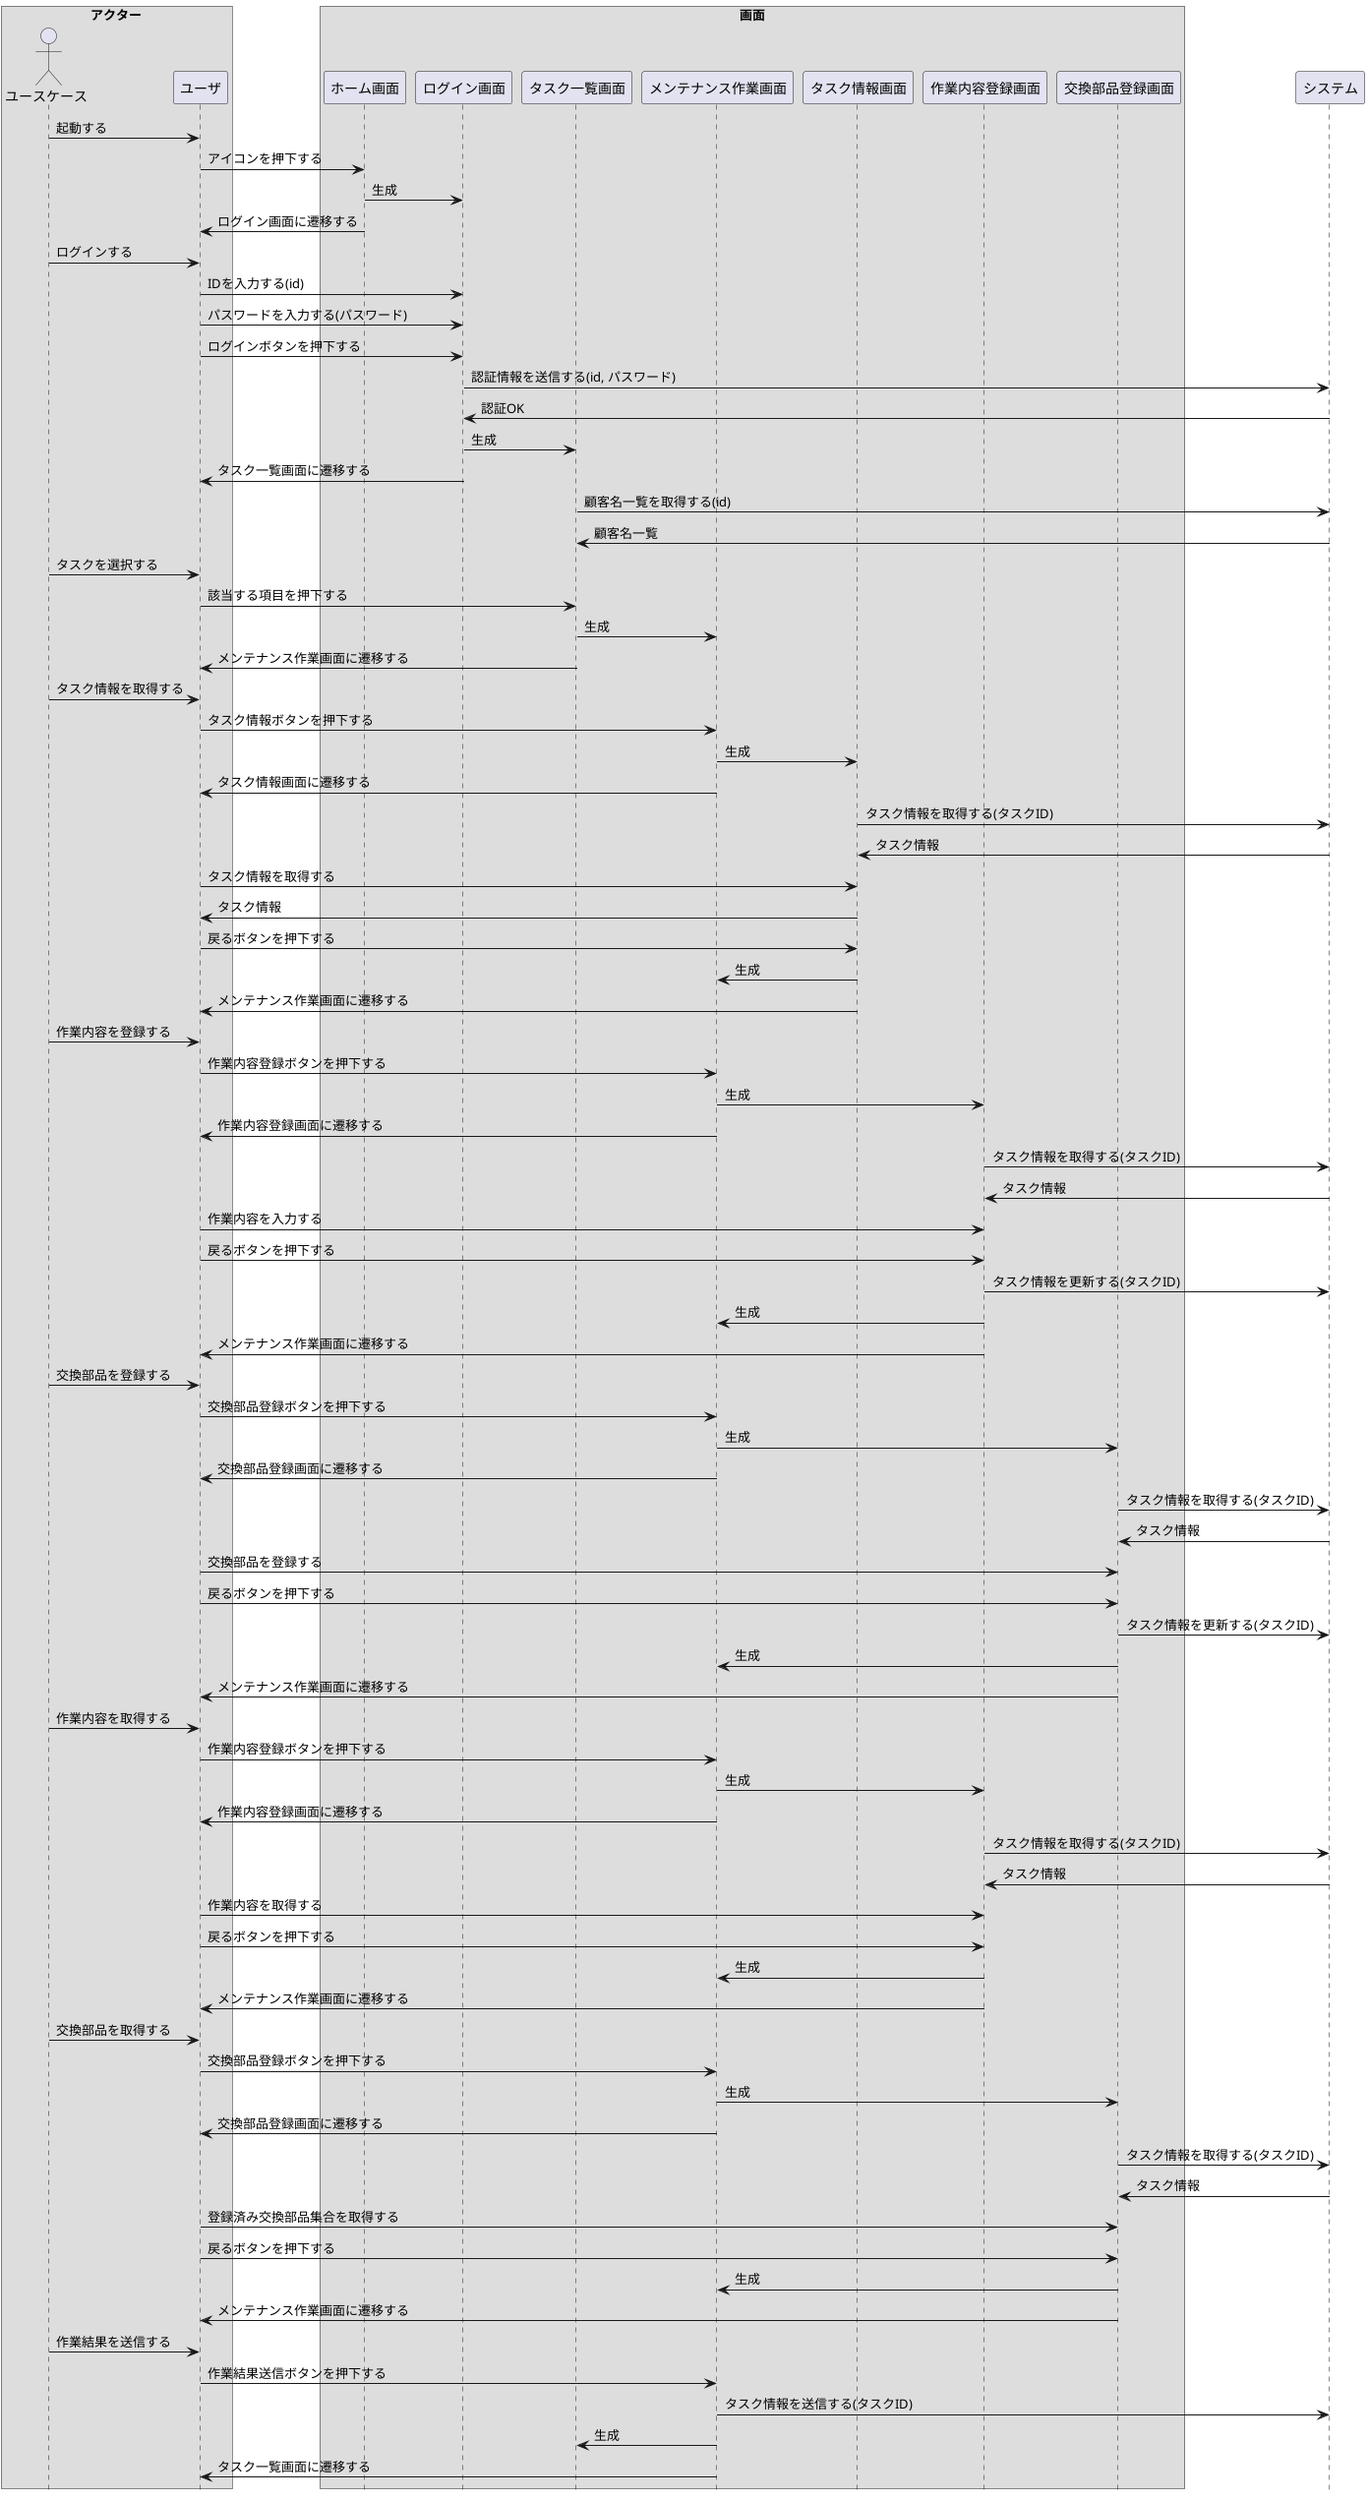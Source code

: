 @startuml
'scale 2

hide footbox

actor ユースケース

Box "アクター"
  participant ユースケース
  participant ユーザ
end box

Box "画面"
  participant ホーム画面
  participant ログイン画面
  participant タスク一覧画面
  participant メンテナンス作業画面
  participant タスク情報画面
  participant 作業内容登録画面
  participant 交換部品登録画面
end box

participant "システム"

'ユースケース.基本シナリオを実行する
'ユーザ.起動する
'ホーム画面.アイコンを押下する
'ホーム画面.ログイン画面に遷移する

ユースケース -> ユーザ : 起動する
  ユーザ -> ホーム画面 : アイコンを押下する
    ホーム画面 -> ログイン画面 : 生成
  ユーザ <- ホーム画面 : ログイン画面に遷移する

'ユーザ.ログインする
'ログイン画面.IDを入力する
'ログイン画面.パスワードを入力する
'ログイン画面.ログインボタンを押下する
'ログイン画面.タスク一覧画面に遷移する
'システム.顧客名一覧を返す
'システム.顧客名一覧

ユースケース -> ユーザ : ログインする
  ユーザ -> ログイン画面 : IDを入力する(id)
  ユーザ -> ログイン画面 : パスワードを入力する(パスワード)
  ユーザ -> ログイン画面 : ログインボタンを押下する
    ログイン画面 -> システム : 認証情報を送信する(id, パスワード)
    ログイン画面 <- システム : 認証OK
    ログイン画面 -> タスク一覧画面 : 生成
  ユーザ <- ログイン画面 : タスク一覧画面に遷移する
    タスク一覧画面 -> システム : 顧客名一覧を取得する(id)
    タスク一覧画面 <- システム : 顧客名一覧

'ユーザ.タスクを選択する
'タスク一覧画面.タスク一覧を押下する
'タスク一覧画面.メンテナンス作業画面に遷移する

ユースケース -> ユーザ : タスクを選択する
  ユーザ -> タスク一覧画面 : 該当する項目を押下する
    タスク一覧画面 -> メンテナンス作業画面 : 生成
  ユーザ <- タスク一覧画面 : メンテナンス作業画面に遷移する

'ユーザ.タスク情報を取得する
'メンテナンス作業画面.タスク情報ボタンを押下する
'メンテナンス作業画面.タスク情報画面に遷移する
'システム.タスク情報を返す
'システム.タスク情報
'タスク一覧画面.タスク一覧を押下する
'タスク一覧画面.メンテナンス作業画面に遷移する

ユースケース -> ユーザ : タスク情報を取得する
  ユーザ -> メンテナンス作業画面 : タスク情報ボタンを押下する
    メンテナンス作業画面 -> タスク情報画面 : 生成
  ユーザ <- メンテナンス作業画面 : タスク情報画面に遷移する
    タスク情報画面 -> システム : タスク情報を取得する(タスクID)
    タスク情報画面 <- システム : タスク情報
  ユーザ -> タスク情報画面 : タスク情報を取得する
  ユーザ <- タスク情報画面 : タスク情報
  ユーザ -> タスク情報画面 : 戻るボタンを押下する
    タスク情報画面 -> メンテナンス作業画面 : 生成
  ユーザ <- タスク情報画面 : メンテナンス作業画面に遷移する

'ユーザ.作業内容を登録する
'メンテナンス作業画面.作業内容登録ボタンを押下する
'メンテナンス作業画面.作業内容登録画面に遷移する
'システム.タスク情報を返す
'システム.タスク情報
'作業内容登録画面.現象を入力する
'作業内容登録画面.原因を入力する
'作業内容登録画面.対策を入力する
'作業内容登録画面.戻るボタンを押下する
'作業内容登録画面.メンテナンス作業画面に遷移する

ユースケース -> ユーザ : 作業内容を登録する
  ユーザ -> メンテナンス作業画面 : 作業内容登録ボタンを押下する
    メンテナンス作業画面 -> 作業内容登録画面 : 生成
  ユーザ <- メンテナンス作業画面 : 作業内容登録画面に遷移する
    作業内容登録画面 -> システム : タスク情報を取得する(タスクID)
    作業内容登録画面 <- システム : タスク情報
  ユーザ -> 作業内容登録画面 : 作業内容を入力する
  ユーザ -> 作業内容登録画面 : 戻るボタンを押下する
    作業内容登録画面 -> システム : タスク情報を更新する(タスクID)
    作業内容登録画面 -> メンテナンス作業画面 : 生成
  ユーザ <- 作業内容登録画面 : メンテナンス作業画面に遷移する

'ユーザ.交換部品を登録する
'メンテナンス作業画面.交換部品登録ボタンを押下する
'メンテナンス作業画面.交換部品登録画面に遷移する
'システム.タスク情報を返す
'システム.タスク情報
'交換部品登録画面.交換部品を追加する
'交換部品登録画面.戻るボタンを押下する
'交換部品登録画面.メンテナンス作業画面に遷移する

ユースケース -> ユーザ : 交換部品を登録する
  ユーザ -> メンテナンス作業画面 : 交換部品登録ボタンを押下する
    メンテナンス作業画面 -> 交換部品登録画面 : 生成
  ユーザ <- メンテナンス作業画面 : 交換部品登録画面に遷移する
    交換部品登録画面 -> システム : タスク情報を取得する(タスクID)
    交換部品登録画面 <- システム : タスク情報
  ユーザ -> 交換部品登録画面 : 交換部品を登録する
  ユーザ -> 交換部品登録画面 : 戻るボタンを押下する
    交換部品登録画面 -> システム : タスク情報を更新する(タスクID)
    交換部品登録画面 -> メンテナンス作業画面 : 生成
  ユーザ <- 交換部品登録画面 : メンテナンス作業画面に遷移する

'ユーザ.作業内容を取得する
'メンテナンス作業画面.作業内容登録ボタンを押下する
'メンテナンス作業画面.作業内容登録画面に遷移する
'システム.タスク情報を返す
'システム.タスク情報
'作業内容登録画面.戻るボタンを押下する
'作業内容登録画面.メンテナンス作業画面に遷移する

ユースケース -> ユーザ : 作業内容を取得する
  ユーザ -> メンテナンス作業画面 : 作業内容登録ボタンを押下する
    メンテナンス作業画面 -> 作業内容登録画面 : 生成
  ユーザ <- メンテナンス作業画面 : 作業内容登録画面に遷移する
    作業内容登録画面 -> システム : タスク情報を取得する(タスクID)
    作業内容登録画面 <- システム : タスク情報
  ユーザ -> 作業内容登録画面 : 作業内容を取得する
  ユーザ -> 作業内容登録画面 : 戻るボタンを押下する
    作業内容登録画面 -> メンテナンス作業画面 : 生成
  ユーザ <- 作業内容登録画面 : メンテナンス作業画面に遷移する

'ユーザ.交換部品を取得する
'メンテナンス作業画面.交換部品登録ボタンを押下する
'メンテナンス作業画面.交換部品登録画面に遷移する
'システム.タスク情報を返す
'システム.タスク情報
'交換部品登録画面.戻るボタンを押下する
'交換部品登録画面.メンテナンス作業画面に遷移する

ユースケース -> ユーザ : 交換部品を取得する
  ユーザ -> メンテナンス作業画面 : 交換部品登録ボタンを押下する
    メンテナンス作業画面 -> 交換部品登録画面 : 生成
  ユーザ <- メンテナンス作業画面 : 交換部品登録画面に遷移する
    交換部品登録画面 -> システム : タスク情報を取得する(タスクID)
    交換部品登録画面 <- システム : タスク情報
  ユーザ -> 交換部品登録画面 : 登録済み交換部品集合を取得する
  ユーザ -> 交換部品登録画面 : 戻るボタンを押下する
    交換部品登録画面 -> メンテナンス作業画面 : 生成
  ユーザ <- 交換部品登録画面 : メンテナンス作業画面に遷移する

'ユーザ.作業結果を送信する
'メンテナンス作業画面.作業結果送信ボタンを押下する
'システム.タスク情報を送信する
'メンテナンス作業画面.タスク一覧画面に遷移する
'システム.顧客名一覧を返す
'システム.顧客名一覧

ユースケース -> ユーザ : 作業結果を送信する
  ユーザ -> メンテナンス作業画面 : 作業結果送信ボタンを押下する
    メンテナンス作業画面 -> システム : タスク情報を送信する(タスクID)
    メンテナンス作業画面 -> タスク一覧画面 : 生成
  ユーザ <- メンテナンス作業画面 : タスク一覧画面に遷移する

@enduml
